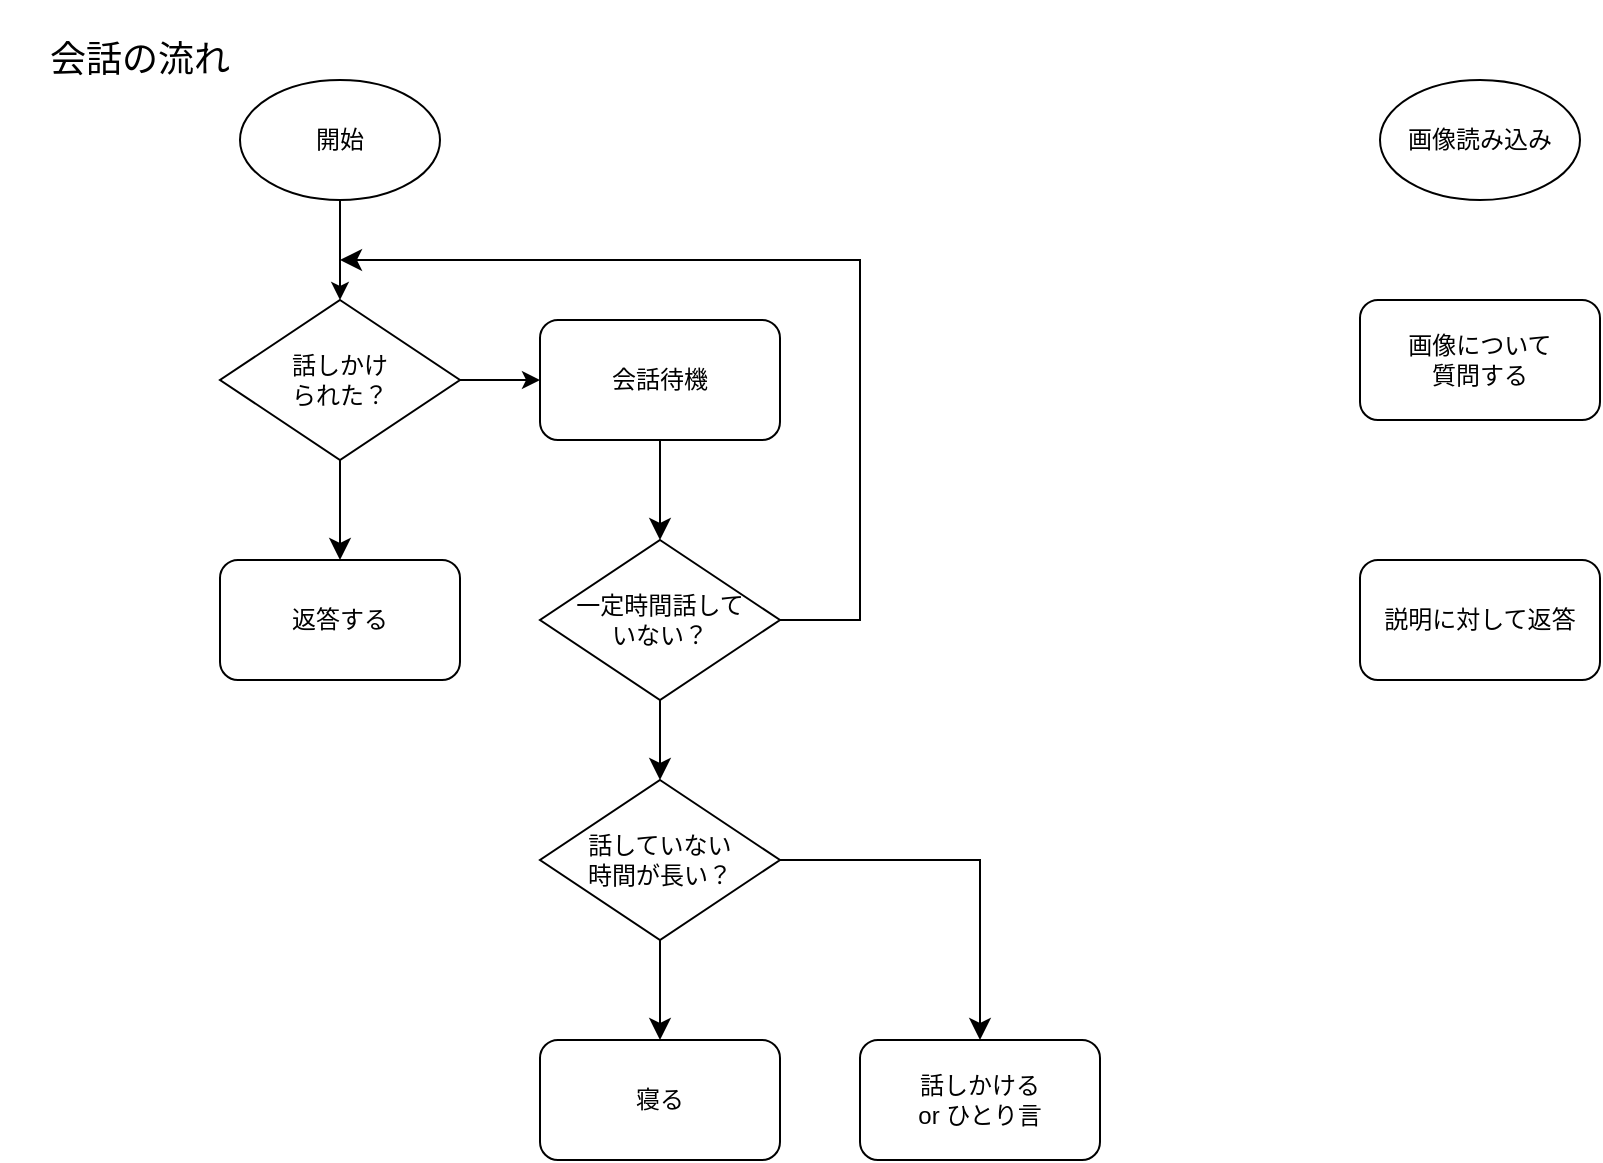 <mxfile version="24.4.9" type="github">
  <diagram id="C5RBs43oDa-KdzZeNtuy" name="Page-1">
    <mxGraphModel dx="397" dy="714" grid="1" gridSize="10" guides="1" tooltips="1" connect="1" arrows="1" fold="1" page="1" pageScale="1" pageWidth="827" pageHeight="1169" math="0" shadow="0">
      <root>
        <mxCell id="WIyWlLk6GJQsqaUBKTNV-0" />
        <mxCell id="WIyWlLk6GJQsqaUBKTNV-1" parent="WIyWlLk6GJQsqaUBKTNV-0" />
        <mxCell id="rkyjyS4HDsIOG3Hw2fb--8" value="&lt;font style=&quot;font-size: 18px;&quot;&gt;会話の流れ&lt;/font&gt;" style="text;html=1;align=center;verticalAlign=middle;whiteSpace=wrap;rounded=0;" parent="WIyWlLk6GJQsqaUBKTNV-1" vertex="1">
          <mxGeometry x="10" y="10" width="140" height="60" as="geometry" />
        </mxCell>
        <mxCell id="rkyjyS4HDsIOG3Hw2fb--10" value="返答する" style="rounded=1;whiteSpace=wrap;html=1;" parent="WIyWlLk6GJQsqaUBKTNV-1" vertex="1">
          <mxGeometry x="120" y="290" width="120" height="60" as="geometry" />
        </mxCell>
        <mxCell id="rkyjyS4HDsIOG3Hw2fb--15" value="画像読み込み" style="strokeWidth=1;html=1;shape=mxgraph.flowchart.start_1;whiteSpace=wrap;" parent="WIyWlLk6GJQsqaUBKTNV-1" vertex="1">
          <mxGeometry x="700" y="50" width="100" height="60" as="geometry" />
        </mxCell>
        <mxCell id="rkyjyS4HDsIOG3Hw2fb--16" value="画像について&lt;div&gt;質問する&lt;/div&gt;" style="rounded=1;whiteSpace=wrap;html=1;" parent="WIyWlLk6GJQsqaUBKTNV-1" vertex="1">
          <mxGeometry x="690" y="160" width="120" height="60" as="geometry" />
        </mxCell>
        <mxCell id="rkyjyS4HDsIOG3Hw2fb--17" value="説明に対して返答" style="rounded=1;whiteSpace=wrap;html=1;" parent="WIyWlLk6GJQsqaUBKTNV-1" vertex="1">
          <mxGeometry x="690" y="290" width="120" height="60" as="geometry" />
        </mxCell>
        <mxCell id="rkyjyS4HDsIOG3Hw2fb--25" value="" style="edgeStyle=orthogonalEdgeStyle;rounded=0;orthogonalLoop=1;jettySize=auto;html=1;" parent="WIyWlLk6GJQsqaUBKTNV-1" source="rkyjyS4HDsIOG3Hw2fb--19" target="rkyjyS4HDsIOG3Hw2fb--24" edge="1">
          <mxGeometry relative="1" as="geometry" />
        </mxCell>
        <mxCell id="rkyjyS4HDsIOG3Hw2fb--19" value="開始" style="strokeWidth=1;html=1;shape=mxgraph.flowchart.start_1;whiteSpace=wrap;" parent="WIyWlLk6GJQsqaUBKTNV-1" vertex="1">
          <mxGeometry x="130" y="50" width="100" height="60" as="geometry" />
        </mxCell>
        <mxCell id="14grvm12gWi_EOCNRepj-3" value="" style="edgeStyle=none;curved=1;rounded=0;orthogonalLoop=1;jettySize=auto;html=1;fontSize=12;startSize=8;endSize=8;" parent="WIyWlLk6GJQsqaUBKTNV-1" source="rkyjyS4HDsIOG3Hw2fb--21" target="14grvm12gWi_EOCNRepj-2" edge="1">
          <mxGeometry relative="1" as="geometry" />
        </mxCell>
        <mxCell id="rkyjyS4HDsIOG3Hw2fb--21" value="会話待機" style="rounded=1;whiteSpace=wrap;html=1;" parent="WIyWlLk6GJQsqaUBKTNV-1" vertex="1">
          <mxGeometry x="280" y="170" width="120" height="60" as="geometry" />
        </mxCell>
        <mxCell id="rkyjyS4HDsIOG3Hw2fb--26" value="" style="edgeStyle=orthogonalEdgeStyle;rounded=0;orthogonalLoop=1;jettySize=auto;html=1;" parent="WIyWlLk6GJQsqaUBKTNV-1" source="rkyjyS4HDsIOG3Hw2fb--24" target="rkyjyS4HDsIOG3Hw2fb--21" edge="1">
          <mxGeometry relative="1" as="geometry" />
        </mxCell>
        <mxCell id="H1_h9o8lkAhOqS3Qtf2S-0" value="" style="edgeStyle=none;curved=1;rounded=0;orthogonalLoop=1;jettySize=auto;html=1;fontSize=12;startSize=8;endSize=8;" parent="WIyWlLk6GJQsqaUBKTNV-1" source="rkyjyS4HDsIOG3Hw2fb--24" target="rkyjyS4HDsIOG3Hw2fb--10" edge="1">
          <mxGeometry relative="1" as="geometry" />
        </mxCell>
        <mxCell id="rkyjyS4HDsIOG3Hw2fb--24" value="話しかけ&lt;div&gt;られた？&lt;/div&gt;" style="rhombus;whiteSpace=wrap;html=1;" parent="WIyWlLk6GJQsqaUBKTNV-1" vertex="1">
          <mxGeometry x="120" y="160" width="120" height="80" as="geometry" />
        </mxCell>
        <mxCell id="14grvm12gWi_EOCNRepj-9" value="" style="edgeStyle=none;curved=1;rounded=0;orthogonalLoop=1;jettySize=auto;html=1;fontSize=12;startSize=8;endSize=8;" parent="WIyWlLk6GJQsqaUBKTNV-1" source="14grvm12gWi_EOCNRepj-2" target="14grvm12gWi_EOCNRepj-8" edge="1">
          <mxGeometry relative="1" as="geometry" />
        </mxCell>
        <mxCell id="14grvm12gWi_EOCNRepj-2" value="一定時間&lt;span style=&quot;background-color: initial;&quot;&gt;話して&lt;/span&gt;&lt;div&gt;&lt;span style=&quot;background-color: initial;&quot;&gt;いない？&lt;/span&gt;&lt;/div&gt;" style="rhombus;whiteSpace=wrap;html=1;" parent="WIyWlLk6GJQsqaUBKTNV-1" vertex="1">
          <mxGeometry x="280" y="280" width="120" height="80" as="geometry" />
        </mxCell>
        <mxCell id="14grvm12gWi_EOCNRepj-4" value="話しかける&lt;div&gt;&lt;span style=&quot;background-color: initial;&quot;&gt;or ひとり言&lt;/span&gt;&lt;/div&gt;" style="rounded=1;whiteSpace=wrap;html=1;" parent="WIyWlLk6GJQsqaUBKTNV-1" vertex="1">
          <mxGeometry x="440" y="530" width="120" height="60" as="geometry" />
        </mxCell>
        <mxCell id="14grvm12gWi_EOCNRepj-11" value="" style="edgeStyle=none;curved=1;rounded=0;orthogonalLoop=1;jettySize=auto;html=1;fontSize=12;startSize=8;endSize=8;" parent="WIyWlLk6GJQsqaUBKTNV-1" source="14grvm12gWi_EOCNRepj-8" target="14grvm12gWi_EOCNRepj-10" edge="1">
          <mxGeometry relative="1" as="geometry" />
        </mxCell>
        <mxCell id="14grvm12gWi_EOCNRepj-8" value="&lt;span style=&quot;background-color: initial;&quot;&gt;話して&lt;/span&gt;&lt;span style=&quot;background-color: initial;&quot;&gt;いない&lt;/span&gt;&lt;div&gt;&lt;span style=&quot;background-color: initial;&quot;&gt;時間が長い？&lt;/span&gt;&lt;/div&gt;" style="rhombus;whiteSpace=wrap;html=1;" parent="WIyWlLk6GJQsqaUBKTNV-1" vertex="1">
          <mxGeometry x="280" y="400" width="120" height="80" as="geometry" />
        </mxCell>
        <mxCell id="14grvm12gWi_EOCNRepj-10" value="寝る" style="rounded=1;whiteSpace=wrap;html=1;" parent="WIyWlLk6GJQsqaUBKTNV-1" vertex="1">
          <mxGeometry x="280" y="530" width="120" height="60" as="geometry" />
        </mxCell>
        <mxCell id="14grvm12gWi_EOCNRepj-12" value="" style="edgeStyle=segmentEdgeStyle;endArrow=classic;html=1;curved=0;rounded=0;endSize=8;startSize=8;sourcePerimeterSpacing=0;targetPerimeterSpacing=0;fontSize=12;exitX=1;exitY=0.5;exitDx=0;exitDy=0;" parent="WIyWlLk6GJQsqaUBKTNV-1" source="14grvm12gWi_EOCNRepj-8" target="14grvm12gWi_EOCNRepj-4" edge="1">
          <mxGeometry width="140" relative="1" as="geometry">
            <mxPoint x="420" y="440" as="sourcePoint" />
            <mxPoint x="560" y="500" as="targetPoint" />
            <Array as="points">
              <mxPoint x="500" y="440" />
            </Array>
          </mxGeometry>
        </mxCell>
        <mxCell id="bn30HxrjdvWPaNlmVk9A-0" value="" style="edgeStyle=segmentEdgeStyle;endArrow=classic;html=1;curved=0;rounded=0;endSize=8;startSize=8;sourcePerimeterSpacing=0;targetPerimeterSpacing=0;fontSize=12;exitX=1;exitY=0.5;exitDx=0;exitDy=0;" edge="1" parent="WIyWlLk6GJQsqaUBKTNV-1" source="14grvm12gWi_EOCNRepj-2">
          <mxGeometry width="140" relative="1" as="geometry">
            <mxPoint x="430" y="330" as="sourcePoint" />
            <mxPoint x="180" y="140" as="targetPoint" />
            <Array as="points">
              <mxPoint x="440" y="320" />
              <mxPoint x="440" y="140" />
              <mxPoint x="290" y="140" />
            </Array>
          </mxGeometry>
        </mxCell>
      </root>
    </mxGraphModel>
  </diagram>
</mxfile>
